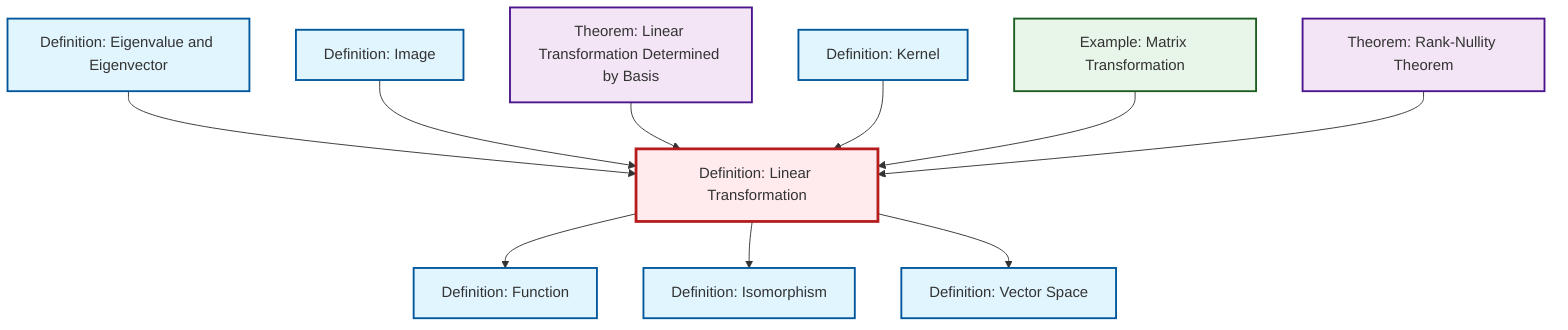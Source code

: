 graph TD
    classDef definition fill:#e1f5fe,stroke:#01579b,stroke-width:2px
    classDef theorem fill:#f3e5f5,stroke:#4a148c,stroke-width:2px
    classDef axiom fill:#fff3e0,stroke:#e65100,stroke-width:2px
    classDef example fill:#e8f5e9,stroke:#1b5e20,stroke-width:2px
    classDef current fill:#ffebee,stroke:#b71c1c,stroke-width:3px
    def-function["Definition: Function"]:::definition
    def-vector-space["Definition: Vector Space"]:::definition
    def-isomorphism["Definition: Isomorphism"]:::definition
    def-linear-transformation["Definition: Linear Transformation"]:::definition
    ex-matrix-transformation["Example: Matrix Transformation"]:::example
    thm-rank-nullity["Theorem: Rank-Nullity Theorem"]:::theorem
    def-kernel["Definition: Kernel"]:::definition
    def-eigenvalue-eigenvector["Definition: Eigenvalue and Eigenvector"]:::definition
    def-image["Definition: Image"]:::definition
    thm-linear-transformation-basis["Theorem: Linear Transformation Determined by Basis"]:::theorem
    def-eigenvalue-eigenvector --> def-linear-transformation
    def-image --> def-linear-transformation
    def-linear-transformation --> def-function
    thm-linear-transformation-basis --> def-linear-transformation
    def-kernel --> def-linear-transformation
    def-linear-transformation --> def-isomorphism
    ex-matrix-transformation --> def-linear-transformation
    thm-rank-nullity --> def-linear-transformation
    def-linear-transformation --> def-vector-space
    class def-linear-transformation current